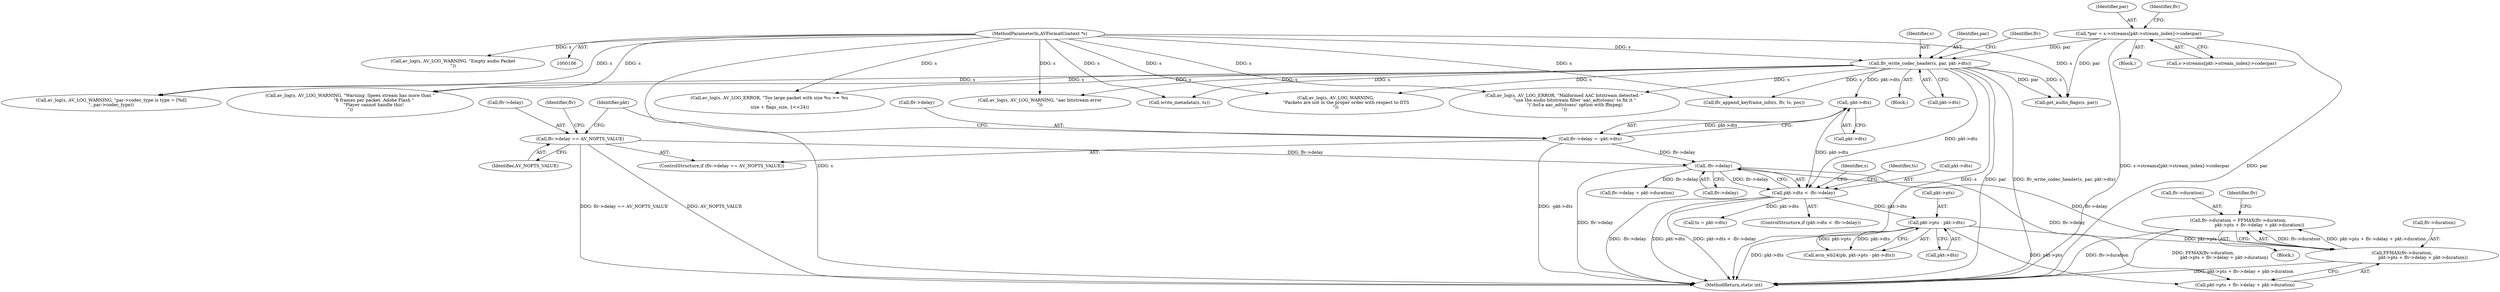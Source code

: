 digraph "0_FFmpeg_6b67d7f05918f7a1ee8fc6ff21355d7e8736aa10@integer" {
"1000827" [label="(Call,flv->duration = FFMAX(flv->duration,\n                              pkt->pts + flv->delay + pkt->duration))"];
"1000831" [label="(Call,FFMAX(flv->duration,\n                              pkt->pts + flv->delay + pkt->duration))"];
"1000804" [label="(Call,pkt->pts - pkt->dts)"];
"1000344" [label="(Call,pkt->dts < -flv->delay)"];
"1000323" [label="(Call,flv_write_codec_header(s, par, pkt->dts))"];
"1000107" [label="(MethodParameterIn,AVFormatContext *s)"];
"1000117" [label="(Call,*par = s->streams[pkt->stream_index]->codecpar)"];
"1000339" [label="(Call,-pkt->dts)"];
"1000348" [label="(Call,-flv->delay)"];
"1000330" [label="(Call,flv->delay == AV_NOPTS_VALUE)"];
"1000335" [label="(Call,flv->delay = -pkt->dts)"];
"1000335" [label="(Call,flv->delay = -pkt->dts)"];
"1000118" [label="(Identifier,par)"];
"1000828" [label="(Call,flv->duration)"];
"1000556" [label="(Call,av_log(s, AV_LOG_WARNING, \"Warning: Speex stream has more than \"\n                                  \"8 frames per packet. Adobe Flash \"\n                                  \"Player cannot handle this!\n\"))"];
"1000808" [label="(Call,pkt->dts)"];
"1000348" [label="(Call,-flv->delay)"];
"1000832" [label="(Call,flv->duration)"];
"1000343" [label="(ControlStructure,if (pkt->dts < -flv->delay))"];
"1000538" [label="(Call,av_log(s, AV_LOG_WARNING, \"aac bitstream error\n\"))"];
"1000950" [label="(MethodReturn,static int)"];
"1000354" [label="(Identifier,s)"];
"1000710" [label="(Block,)"];
"1000336" [label="(Call,flv->delay)"];
"1000361" [label="(Identifier,ts)"];
"1000323" [label="(Call,flv_write_codec_header(s, par, pkt->dts))"];
"1000372" [label="(Call,write_metadata(s, ts))"];
"1000337" [label="(Identifier,flv)"];
"1000339" [label="(Call,-pkt->dts)"];
"1000353" [label="(Call,av_log(s, AV_LOG_WARNING,\n               \"Packets are not in the proper order with respect to DTS\n\"))"];
"1000532" [label="(Call,av_log(s, AV_LOG_ERROR, \"Malformed AAC bitstream detected: \"\n               \"use the audio bitstream filter 'aac_adtstoasc' to fix it \"\n               \"('-bsf:a aac_adtstoasc' option with ffmpeg)\n\"))"];
"1000915" [label="(Call,flv_append_keyframe_info(s, flv, ts, pos))"];
"1000334" [label="(Identifier,AV_NOPTS_VALUE)"];
"1000435" [label="(Call,get_audio_flags(s, par))"];
"1000580" [label="(Call,av_log(s, AV_LOG_ERROR, \"Too large packet with size %u >= %u\n\",\n               size + flags_size, 1<<24))"];
"1000346" [label="(Identifier,pkt)"];
"1000835" [label="(Call,pkt->pts + flv->delay + pkt->duration)"];
"1000181" [label="(Call,av_log(s, AV_LOG_WARNING, \"Empty audio Packet\n\"))"];
"1000804" [label="(Call,pkt->pts - pkt->dts)"];
"1000330" [label="(Call,flv->delay == AV_NOPTS_VALUE)"];
"1000345" [label="(Call,pkt->dts)"];
"1000109" [label="(Block,)"];
"1000119" [label="(Call,s->streams[pkt->stream_index]->codecpar)"];
"1000344" [label="(Call,pkt->dts < -flv->delay)"];
"1000340" [label="(Call,pkt->dts)"];
"1000324" [label="(Identifier,s)"];
"1000117" [label="(Call,*par = s->streams[pkt->stream_index]->codecpar)"];
"1000805" [label="(Call,pkt->pts)"];
"1000802" [label="(Call,avio_wb24(pb, pkt->pts - pkt->dts))"];
"1000325" [label="(Identifier,par)"];
"1000130" [label="(Identifier,flv)"];
"1000849" [label="(Identifier,flv)"];
"1000332" [label="(Identifier,flv)"];
"1000360" [label="(Call,ts = pkt->dts)"];
"1000839" [label="(Call,flv->delay + pkt->duration)"];
"1000827" [label="(Call,flv->duration = FFMAX(flv->duration,\n                              pkt->pts + flv->delay + pkt->duration))"];
"1000285" [label="(Block,)"];
"1000349" [label="(Call,flv->delay)"];
"1000329" [label="(ControlStructure,if (flv->delay == AV_NOPTS_VALUE))"];
"1000331" [label="(Call,flv->delay)"];
"1000831" [label="(Call,FFMAX(flv->duration,\n                              pkt->pts + flv->delay + pkt->duration))"];
"1000107" [label="(MethodParameterIn,AVFormatContext *s)"];
"1000936" [label="(Call,av_log(s, AV_LOG_WARNING, \"par->codec_type is type = [%d]\n\", par->codec_type))"];
"1000326" [label="(Call,pkt->dts)"];
"1000827" -> "1000710"  [label="AST: "];
"1000827" -> "1000831"  [label="CFG: "];
"1000828" -> "1000827"  [label="AST: "];
"1000831" -> "1000827"  [label="AST: "];
"1000849" -> "1000827"  [label="CFG: "];
"1000827" -> "1000950"  [label="DDG: flv->duration"];
"1000827" -> "1000950"  [label="DDG: FFMAX(flv->duration,\n                              pkt->pts + flv->delay + pkt->duration)"];
"1000831" -> "1000827"  [label="DDG: flv->duration"];
"1000831" -> "1000827"  [label="DDG: pkt->pts + flv->delay + pkt->duration"];
"1000831" -> "1000835"  [label="CFG: "];
"1000832" -> "1000831"  [label="AST: "];
"1000835" -> "1000831"  [label="AST: "];
"1000831" -> "1000950"  [label="DDG: pkt->pts + flv->delay + pkt->duration"];
"1000804" -> "1000831"  [label="DDG: pkt->pts"];
"1000348" -> "1000831"  [label="DDG: flv->delay"];
"1000804" -> "1000802"  [label="AST: "];
"1000804" -> "1000808"  [label="CFG: "];
"1000805" -> "1000804"  [label="AST: "];
"1000808" -> "1000804"  [label="AST: "];
"1000802" -> "1000804"  [label="CFG: "];
"1000804" -> "1000950"  [label="DDG: pkt->dts"];
"1000804" -> "1000802"  [label="DDG: pkt->pts"];
"1000804" -> "1000802"  [label="DDG: pkt->dts"];
"1000344" -> "1000804"  [label="DDG: pkt->dts"];
"1000804" -> "1000835"  [label="DDG: pkt->pts"];
"1000344" -> "1000343"  [label="AST: "];
"1000344" -> "1000348"  [label="CFG: "];
"1000345" -> "1000344"  [label="AST: "];
"1000348" -> "1000344"  [label="AST: "];
"1000354" -> "1000344"  [label="CFG: "];
"1000361" -> "1000344"  [label="CFG: "];
"1000344" -> "1000950"  [label="DDG: pkt->dts < -flv->delay"];
"1000344" -> "1000950"  [label="DDG: -flv->delay"];
"1000344" -> "1000950"  [label="DDG: pkt->dts"];
"1000323" -> "1000344"  [label="DDG: pkt->dts"];
"1000339" -> "1000344"  [label="DDG: pkt->dts"];
"1000348" -> "1000344"  [label="DDG: flv->delay"];
"1000344" -> "1000360"  [label="DDG: pkt->dts"];
"1000323" -> "1000285"  [label="AST: "];
"1000323" -> "1000326"  [label="CFG: "];
"1000324" -> "1000323"  [label="AST: "];
"1000325" -> "1000323"  [label="AST: "];
"1000326" -> "1000323"  [label="AST: "];
"1000332" -> "1000323"  [label="CFG: "];
"1000323" -> "1000950"  [label="DDG: s"];
"1000323" -> "1000950"  [label="DDG: par"];
"1000323" -> "1000950"  [label="DDG: flv_write_codec_header(s, par, pkt->dts)"];
"1000107" -> "1000323"  [label="DDG: s"];
"1000117" -> "1000323"  [label="DDG: par"];
"1000323" -> "1000339"  [label="DDG: pkt->dts"];
"1000323" -> "1000353"  [label="DDG: s"];
"1000323" -> "1000372"  [label="DDG: s"];
"1000323" -> "1000435"  [label="DDG: s"];
"1000323" -> "1000435"  [label="DDG: par"];
"1000323" -> "1000532"  [label="DDG: s"];
"1000323" -> "1000538"  [label="DDG: s"];
"1000323" -> "1000556"  [label="DDG: s"];
"1000323" -> "1000580"  [label="DDG: s"];
"1000323" -> "1000915"  [label="DDG: s"];
"1000323" -> "1000936"  [label="DDG: s"];
"1000107" -> "1000106"  [label="AST: "];
"1000107" -> "1000950"  [label="DDG: s"];
"1000107" -> "1000181"  [label="DDG: s"];
"1000107" -> "1000353"  [label="DDG: s"];
"1000107" -> "1000372"  [label="DDG: s"];
"1000107" -> "1000435"  [label="DDG: s"];
"1000107" -> "1000532"  [label="DDG: s"];
"1000107" -> "1000538"  [label="DDG: s"];
"1000107" -> "1000556"  [label="DDG: s"];
"1000107" -> "1000580"  [label="DDG: s"];
"1000107" -> "1000915"  [label="DDG: s"];
"1000107" -> "1000936"  [label="DDG: s"];
"1000117" -> "1000109"  [label="AST: "];
"1000117" -> "1000119"  [label="CFG: "];
"1000118" -> "1000117"  [label="AST: "];
"1000119" -> "1000117"  [label="AST: "];
"1000130" -> "1000117"  [label="CFG: "];
"1000117" -> "1000950"  [label="DDG: par"];
"1000117" -> "1000950"  [label="DDG: s->streams[pkt->stream_index]->codecpar"];
"1000117" -> "1000435"  [label="DDG: par"];
"1000339" -> "1000335"  [label="AST: "];
"1000339" -> "1000340"  [label="CFG: "];
"1000340" -> "1000339"  [label="AST: "];
"1000335" -> "1000339"  [label="CFG: "];
"1000339" -> "1000335"  [label="DDG: pkt->dts"];
"1000348" -> "1000349"  [label="CFG: "];
"1000349" -> "1000348"  [label="AST: "];
"1000348" -> "1000950"  [label="DDG: flv->delay"];
"1000330" -> "1000348"  [label="DDG: flv->delay"];
"1000335" -> "1000348"  [label="DDG: flv->delay"];
"1000348" -> "1000835"  [label="DDG: flv->delay"];
"1000348" -> "1000839"  [label="DDG: flv->delay"];
"1000330" -> "1000329"  [label="AST: "];
"1000330" -> "1000334"  [label="CFG: "];
"1000331" -> "1000330"  [label="AST: "];
"1000334" -> "1000330"  [label="AST: "];
"1000337" -> "1000330"  [label="CFG: "];
"1000346" -> "1000330"  [label="CFG: "];
"1000330" -> "1000950"  [label="DDG: AV_NOPTS_VALUE"];
"1000330" -> "1000950"  [label="DDG: flv->delay == AV_NOPTS_VALUE"];
"1000335" -> "1000329"  [label="AST: "];
"1000336" -> "1000335"  [label="AST: "];
"1000346" -> "1000335"  [label="CFG: "];
"1000335" -> "1000950"  [label="DDG: -pkt->dts"];
}
